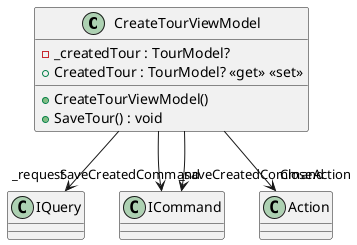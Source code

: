@startuml
class CreateTourViewModel {
    - _createdTour : TourModel?
    + CreatedTour : TourModel? <<get>> <<set>>
    + CreateTourViewModel()
    + SaveTour() : void
}
CreateTourViewModel --> "_request" IQuery
CreateTourViewModel --> "_saveCreatedCommand" ICommand
CreateTourViewModel --> "SaveCreatedCommand" ICommand
CreateTourViewModel --> "CloseAction" Action
@enduml
